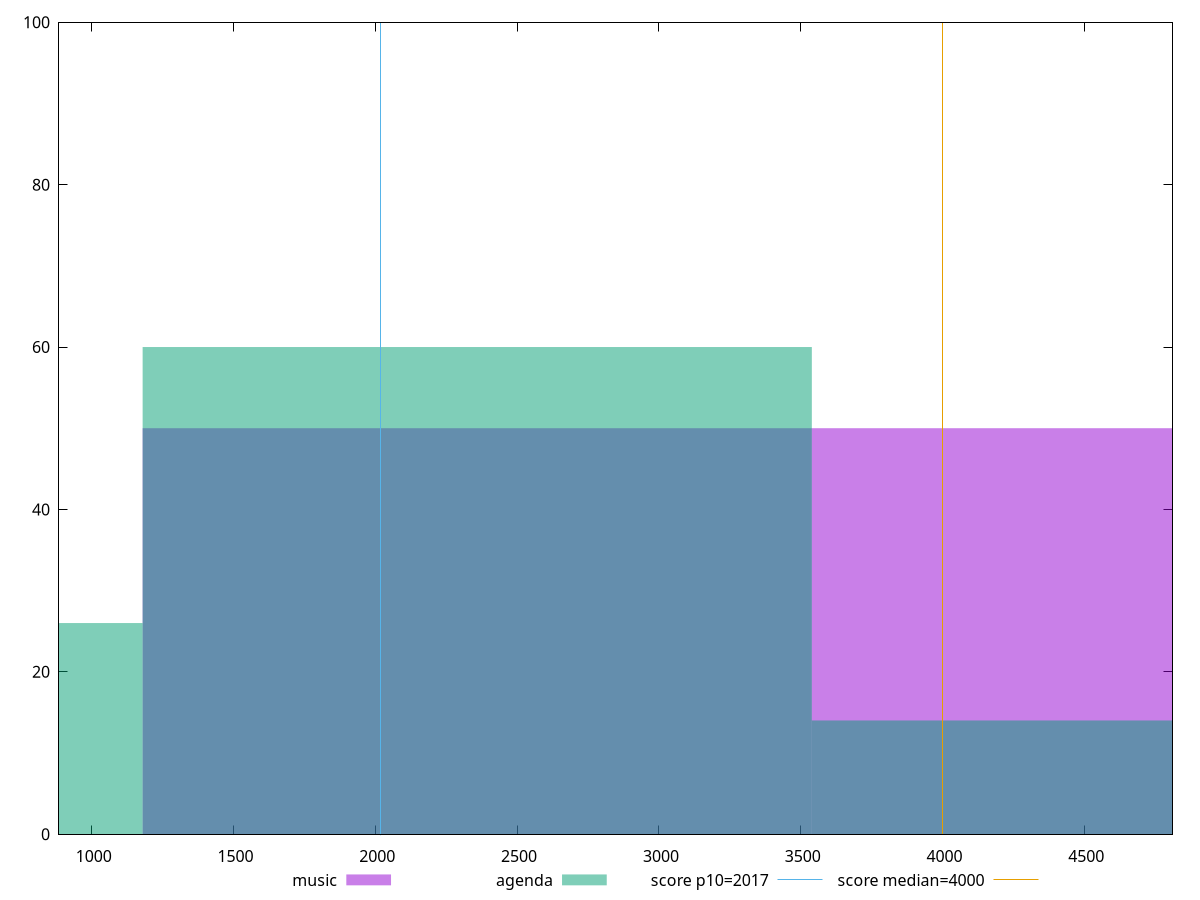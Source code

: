 reset

$music <<EOF
2359.423819599943 50
4718.847639199886 50
EOF

$agenda <<EOF
2359.423819599943 60
0 26
4718.847639199886 14
EOF

set key outside below
set boxwidth 2359.423819599943
set xrange [884.8759999999999:4810.735999999992]
set yrange [0:100]
set trange [0:100]
set style fill transparent solid 0.5 noborder

set parametric
set terminal svg size 640, 500 enhanced background rgb 'white'
set output "reports/report_00027_2021-02-24T12-40-31.850Z/mainthread-work-breakdown/comparison/histogram/0_vs_1.svg"

plot $music title "music" with boxes, \
     $agenda title "agenda" with boxes, \
     2017,t title "score p10=2017", \
     4000,t title "score median=4000"

reset

